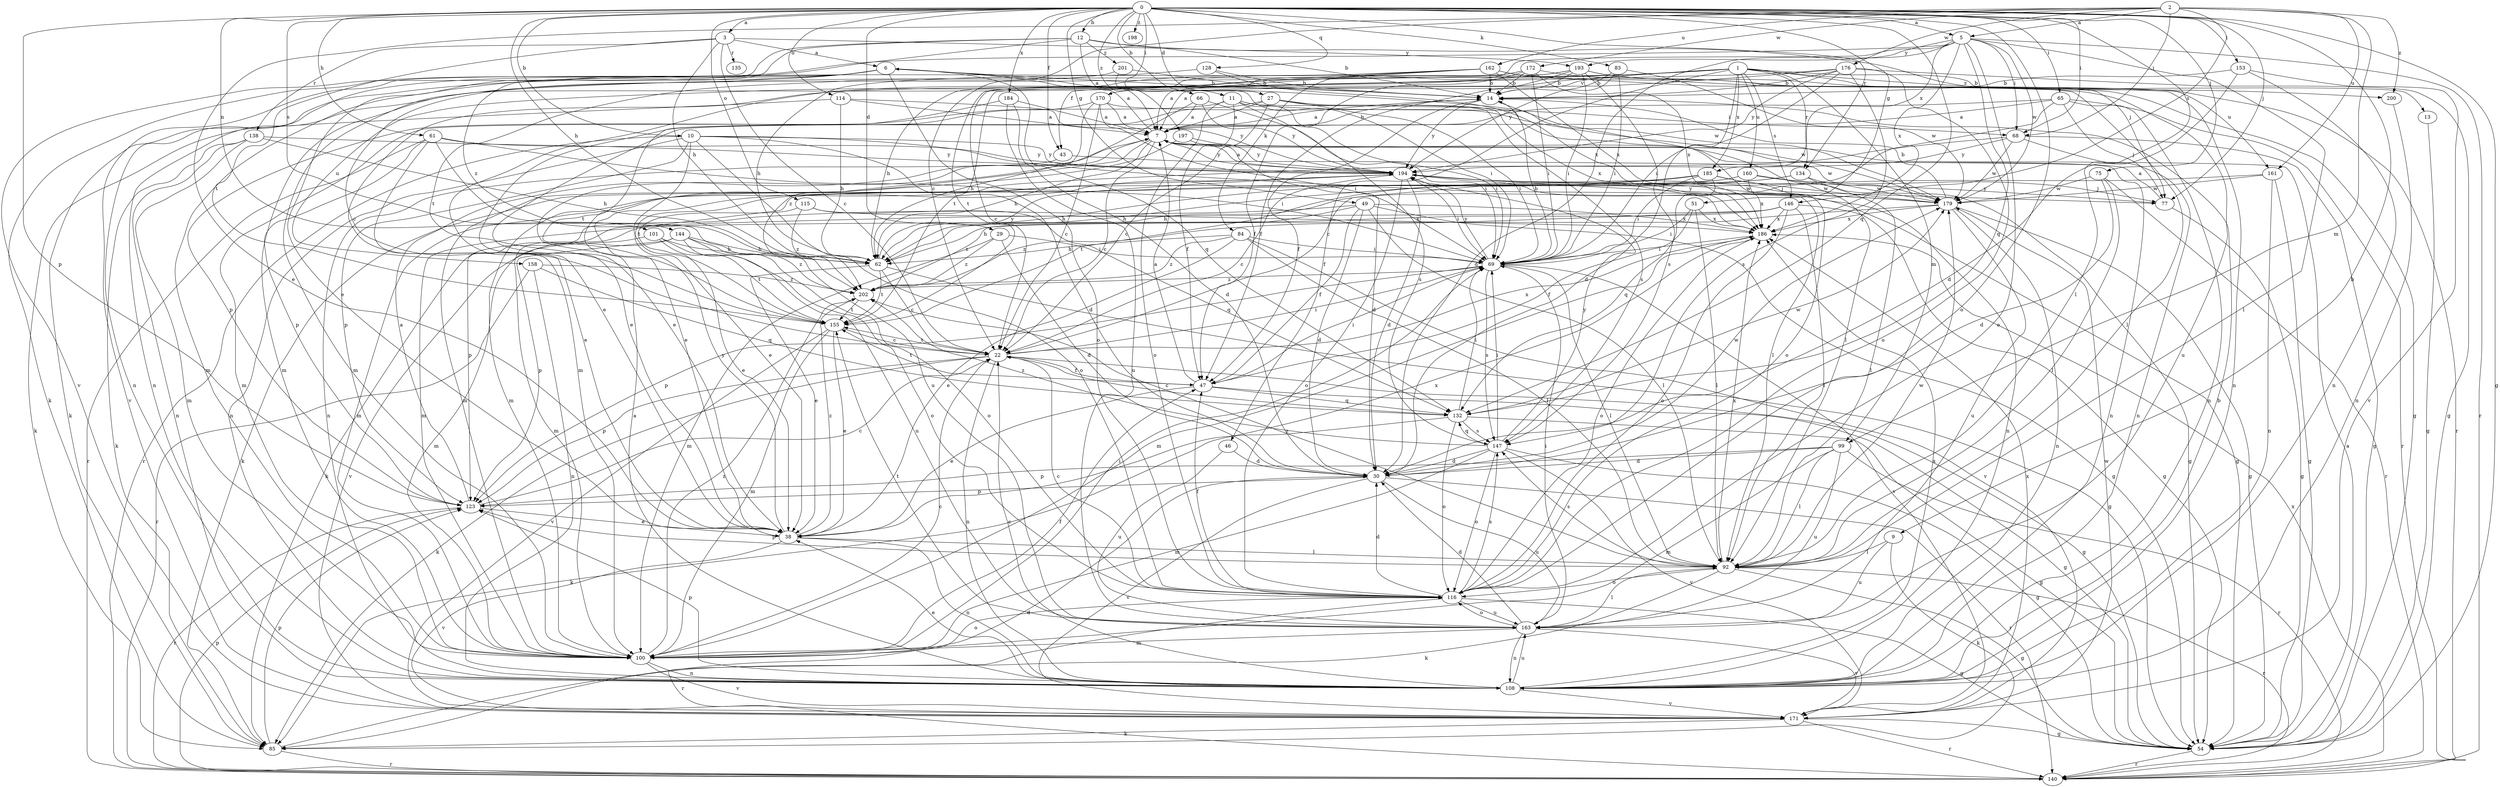strict digraph  {
0;
1;
2;
3;
5;
6;
7;
9;
10;
11;
12;
13;
14;
22;
27;
29;
30;
38;
43;
46;
47;
49;
51;
54;
61;
62;
65;
66;
68;
69;
75;
77;
83;
84;
85;
92;
99;
100;
101;
108;
114;
115;
116;
123;
128;
132;
134;
135;
138;
140;
144;
146;
147;
153;
155;
158;
160;
161;
162;
163;
170;
171;
172;
176;
179;
184;
185;
186;
193;
194;
197;
198;
200;
201;
202;
0 -> 3  [label=a];
0 -> 5  [label=a];
0 -> 9  [label=b];
0 -> 10  [label=b];
0 -> 11  [label=b];
0 -> 12  [label=b];
0 -> 27  [label=d];
0 -> 29  [label=d];
0 -> 43  [label=f];
0 -> 49  [label=g];
0 -> 51  [label=g];
0 -> 54  [label=g];
0 -> 61  [label=h];
0 -> 62  [label=h];
0 -> 65  [label=i];
0 -> 66  [label=i];
0 -> 68  [label=i];
0 -> 75  [label=j];
0 -> 77  [label=j];
0 -> 83  [label=k];
0 -> 92  [label=l];
0 -> 101  [label=n];
0 -> 114  [label=o];
0 -> 115  [label=o];
0 -> 116  [label=o];
0 -> 123  [label=p];
0 -> 128  [label=q];
0 -> 132  [label=q];
0 -> 134  [label=r];
0 -> 144  [label=s];
0 -> 153  [label=t];
0 -> 184  [label=x];
0 -> 197  [label=z];
0 -> 198  [label=z];
1 -> 13  [label=b];
1 -> 30  [label=d];
1 -> 38  [label=e];
1 -> 43  [label=f];
1 -> 46  [label=f];
1 -> 99  [label=m];
1 -> 108  [label=n];
1 -> 134  [label=r];
1 -> 146  [label=s];
1 -> 158  [label=u];
1 -> 160  [label=u];
1 -> 161  [label=u];
1 -> 170  [label=v];
1 -> 185  [label=x];
1 -> 200  [label=z];
2 -> 5  [label=a];
2 -> 22  [label=c];
2 -> 38  [label=e];
2 -> 68  [label=i];
2 -> 99  [label=m];
2 -> 146  [label=s];
2 -> 161  [label=u];
2 -> 162  [label=u];
2 -> 172  [label=w];
2 -> 176  [label=w];
2 -> 200  [label=z];
3 -> 6  [label=a];
3 -> 22  [label=c];
3 -> 62  [label=h];
3 -> 135  [label=r];
3 -> 138  [label=r];
3 -> 155  [label=t];
3 -> 193  [label=y];
5 -> 30  [label=d];
5 -> 68  [label=i];
5 -> 84  [label=k];
5 -> 85  [label=k];
5 -> 92  [label=l];
5 -> 116  [label=o];
5 -> 132  [label=q];
5 -> 140  [label=r];
5 -> 179  [label=w];
5 -> 185  [label=x];
5 -> 186  [label=x];
5 -> 193  [label=y];
6 -> 14  [label=b];
6 -> 22  [label=c];
6 -> 100  [label=m];
6 -> 108  [label=n];
6 -> 116  [label=o];
6 -> 132  [label=q];
6 -> 171  [label=v];
6 -> 179  [label=w];
7 -> 6  [label=a];
7 -> 14  [label=b];
7 -> 22  [label=c];
7 -> 38  [label=e];
7 -> 62  [label=h];
7 -> 108  [label=n];
7 -> 194  [label=y];
9 -> 85  [label=k];
9 -> 92  [label=l];
9 -> 163  [label=u];
10 -> 30  [label=d];
10 -> 92  [label=l];
10 -> 108  [label=n];
10 -> 116  [label=o];
10 -> 123  [label=p];
10 -> 140  [label=r];
10 -> 155  [label=t];
10 -> 194  [label=y];
11 -> 38  [label=e];
11 -> 47  [label=f];
11 -> 68  [label=i];
11 -> 69  [label=i];
11 -> 92  [label=l];
11 -> 116  [label=o];
11 -> 147  [label=s];
12 -> 7  [label=a];
12 -> 14  [label=b];
12 -> 38  [label=e];
12 -> 77  [label=j];
12 -> 171  [label=v];
12 -> 201  [label=z];
12 -> 202  [label=z];
13 -> 54  [label=g];
14 -> 7  [label=a];
14 -> 47  [label=f];
14 -> 116  [label=o];
14 -> 194  [label=y];
22 -> 47  [label=f];
22 -> 54  [label=g];
22 -> 69  [label=i];
22 -> 85  [label=k];
22 -> 108  [label=n];
22 -> 123  [label=p];
22 -> 155  [label=t];
22 -> 186  [label=x];
27 -> 7  [label=a];
27 -> 22  [label=c];
27 -> 69  [label=i];
27 -> 100  [label=m];
27 -> 147  [label=s];
27 -> 186  [label=x];
29 -> 30  [label=d];
29 -> 69  [label=i];
29 -> 100  [label=m];
29 -> 202  [label=z];
30 -> 123  [label=p];
30 -> 140  [label=r];
30 -> 163  [label=u];
30 -> 171  [label=v];
30 -> 179  [label=w];
38 -> 92  [label=l];
38 -> 108  [label=n];
38 -> 171  [label=v];
38 -> 186  [label=x];
38 -> 194  [label=y];
38 -> 202  [label=z];
43 -> 108  [label=n];
43 -> 179  [label=w];
46 -> 30  [label=d];
46 -> 163  [label=u];
47 -> 7  [label=a];
47 -> 38  [label=e];
47 -> 54  [label=g];
47 -> 69  [label=i];
47 -> 132  [label=q];
47 -> 155  [label=t];
49 -> 30  [label=d];
49 -> 47  [label=f];
49 -> 54  [label=g];
49 -> 85  [label=k];
49 -> 92  [label=l];
49 -> 186  [label=x];
49 -> 202  [label=z];
51 -> 47  [label=f];
51 -> 69  [label=i];
51 -> 92  [label=l];
51 -> 186  [label=x];
54 -> 7  [label=a];
54 -> 140  [label=r];
61 -> 38  [label=e];
61 -> 69  [label=i];
61 -> 123  [label=p];
61 -> 140  [label=r];
61 -> 163  [label=u];
61 -> 194  [label=y];
62 -> 22  [label=c];
62 -> 38  [label=e];
62 -> 54  [label=g];
62 -> 155  [label=t];
62 -> 194  [label=y];
65 -> 7  [label=a];
65 -> 22  [label=c];
65 -> 38  [label=e];
65 -> 77  [label=j];
65 -> 108  [label=n];
65 -> 140  [label=r];
66 -> 7  [label=a];
66 -> 69  [label=i];
66 -> 194  [label=y];
66 -> 202  [label=z];
68 -> 54  [label=g];
68 -> 100  [label=m];
68 -> 108  [label=n];
68 -> 179  [label=w];
68 -> 194  [label=y];
69 -> 14  [label=b];
69 -> 92  [label=l];
69 -> 123  [label=p];
69 -> 147  [label=s];
69 -> 171  [label=v];
69 -> 194  [label=y];
69 -> 202  [label=z];
75 -> 30  [label=d];
75 -> 92  [label=l];
75 -> 140  [label=r];
75 -> 179  [label=w];
77 -> 7  [label=a];
77 -> 54  [label=g];
77 -> 194  [label=y];
83 -> 14  [label=b];
83 -> 69  [label=i];
83 -> 179  [label=w];
83 -> 194  [label=y];
84 -> 38  [label=e];
84 -> 62  [label=h];
84 -> 69  [label=i];
84 -> 92  [label=l];
84 -> 171  [label=v];
84 -> 202  [label=z];
85 -> 30  [label=d];
85 -> 123  [label=p];
85 -> 140  [label=r];
92 -> 54  [label=g];
92 -> 85  [label=k];
92 -> 116  [label=o];
92 -> 123  [label=p];
92 -> 140  [label=r];
92 -> 147  [label=s];
92 -> 179  [label=w];
92 -> 186  [label=x];
92 -> 202  [label=z];
99 -> 30  [label=d];
99 -> 92  [label=l];
99 -> 100  [label=m];
99 -> 123  [label=p];
99 -> 140  [label=r];
99 -> 163  [label=u];
100 -> 22  [label=c];
100 -> 47  [label=f];
100 -> 69  [label=i];
100 -> 108  [label=n];
100 -> 116  [label=o];
100 -> 171  [label=v];
100 -> 202  [label=z];
101 -> 62  [label=h];
101 -> 100  [label=m];
101 -> 116  [label=o];
101 -> 155  [label=t];
108 -> 7  [label=a];
108 -> 14  [label=b];
108 -> 22  [label=c];
108 -> 38  [label=e];
108 -> 123  [label=p];
108 -> 163  [label=u];
108 -> 171  [label=v];
108 -> 186  [label=x];
114 -> 7  [label=a];
114 -> 62  [label=h];
114 -> 85  [label=k];
114 -> 194  [label=y];
115 -> 38  [label=e];
115 -> 132  [label=q];
115 -> 186  [label=x];
115 -> 202  [label=z];
116 -> 22  [label=c];
116 -> 30  [label=d];
116 -> 47  [label=f];
116 -> 54  [label=g];
116 -> 140  [label=r];
116 -> 147  [label=s];
116 -> 163  [label=u];
123 -> 7  [label=a];
123 -> 22  [label=c];
123 -> 38  [label=e];
123 -> 140  [label=r];
128 -> 14  [label=b];
128 -> 62  [label=h];
128 -> 186  [label=x];
132 -> 22  [label=c];
132 -> 54  [label=g];
132 -> 69  [label=i];
132 -> 85  [label=k];
132 -> 116  [label=o];
132 -> 147  [label=s];
132 -> 179  [label=w];
134 -> 62  [label=h];
134 -> 92  [label=l];
134 -> 100  [label=m];
134 -> 179  [label=w];
138 -> 62  [label=h];
138 -> 85  [label=k];
138 -> 100  [label=m];
138 -> 108  [label=n];
138 -> 194  [label=y];
140 -> 123  [label=p];
140 -> 186  [label=x];
144 -> 62  [label=h];
144 -> 116  [label=o];
144 -> 123  [label=p];
144 -> 163  [label=u];
144 -> 171  [label=v];
144 -> 202  [label=z];
146 -> 54  [label=g];
146 -> 92  [label=l];
146 -> 100  [label=m];
146 -> 116  [label=o];
146 -> 123  [label=p];
146 -> 186  [label=x];
146 -> 202  [label=z];
147 -> 30  [label=d];
147 -> 54  [label=g];
147 -> 69  [label=i];
147 -> 100  [label=m];
147 -> 116  [label=o];
147 -> 132  [label=q];
147 -> 171  [label=v];
147 -> 194  [label=y];
147 -> 202  [label=z];
153 -> 14  [label=b];
153 -> 30  [label=d];
153 -> 108  [label=n];
153 -> 171  [label=v];
155 -> 22  [label=c];
155 -> 38  [label=e];
155 -> 100  [label=m];
155 -> 171  [label=v];
158 -> 108  [label=n];
158 -> 132  [label=q];
158 -> 140  [label=r];
158 -> 202  [label=z];
160 -> 54  [label=g];
160 -> 62  [label=h];
160 -> 77  [label=j];
160 -> 85  [label=k];
160 -> 186  [label=x];
161 -> 54  [label=g];
161 -> 62  [label=h];
161 -> 108  [label=n];
161 -> 179  [label=w];
162 -> 7  [label=a];
162 -> 14  [label=b];
162 -> 22  [label=c];
162 -> 62  [label=h];
162 -> 85  [label=k];
162 -> 92  [label=l];
162 -> 163  [label=u];
162 -> 186  [label=x];
163 -> 30  [label=d];
163 -> 69  [label=i];
163 -> 92  [label=l];
163 -> 100  [label=m];
163 -> 108  [label=n];
163 -> 116  [label=o];
163 -> 155  [label=t];
163 -> 171  [label=v];
170 -> 7  [label=a];
170 -> 22  [label=c];
170 -> 62  [label=h];
170 -> 69  [label=i];
170 -> 123  [label=p];
170 -> 179  [label=w];
171 -> 54  [label=g];
171 -> 85  [label=k];
171 -> 140  [label=r];
171 -> 179  [label=w];
171 -> 186  [label=x];
172 -> 14  [label=b];
172 -> 47  [label=f];
172 -> 54  [label=g];
172 -> 69  [label=i];
172 -> 100  [label=m];
172 -> 155  [label=t];
172 -> 186  [label=x];
176 -> 7  [label=a];
176 -> 14  [label=b];
176 -> 54  [label=g];
176 -> 69  [label=i];
176 -> 100  [label=m];
176 -> 116  [label=o];
176 -> 147  [label=s];
176 -> 194  [label=y];
179 -> 14  [label=b];
179 -> 54  [label=g];
179 -> 62  [label=h];
179 -> 108  [label=n];
179 -> 163  [label=u];
179 -> 186  [label=x];
179 -> 194  [label=y];
184 -> 7  [label=a];
184 -> 30  [label=d];
184 -> 155  [label=t];
184 -> 163  [label=u];
185 -> 38  [label=e];
185 -> 69  [label=i];
185 -> 108  [label=n];
185 -> 132  [label=q];
185 -> 155  [label=t];
185 -> 179  [label=w];
186 -> 69  [label=i];
186 -> 100  [label=m];
186 -> 116  [label=o];
193 -> 14  [label=b];
193 -> 47  [label=f];
193 -> 69  [label=i];
193 -> 100  [label=m];
193 -> 108  [label=n];
193 -> 140  [label=r];
193 -> 147  [label=s];
193 -> 155  [label=t];
194 -> 7  [label=a];
194 -> 22  [label=c];
194 -> 30  [label=d];
194 -> 54  [label=g];
194 -> 69  [label=i];
194 -> 77  [label=j];
194 -> 100  [label=m];
194 -> 116  [label=o];
194 -> 179  [label=w];
197 -> 30  [label=d];
197 -> 100  [label=m];
197 -> 194  [label=y];
200 -> 108  [label=n];
201 -> 14  [label=b];
201 -> 69  [label=i];
201 -> 155  [label=t];
202 -> 155  [label=t];
}

